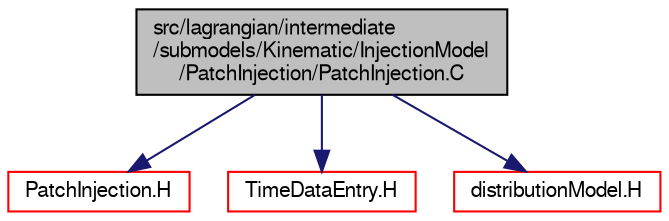 digraph "src/lagrangian/intermediate/submodels/Kinematic/InjectionModel/PatchInjection/PatchInjection.C"
{
  bgcolor="transparent";
  edge [fontname="FreeSans",fontsize="10",labelfontname="FreeSans",labelfontsize="10"];
  node [fontname="FreeSans",fontsize="10",shape=record];
  Node0 [label="src/lagrangian/intermediate\l/submodels/Kinematic/InjectionModel\l/PatchInjection/PatchInjection.C",height=0.2,width=0.4,color="black", fillcolor="grey75", style="filled", fontcolor="black"];
  Node0 -> Node1 [color="midnightblue",fontsize="10",style="solid",fontname="FreeSans"];
  Node1 [label="PatchInjection.H",height=0.2,width=0.4,color="red",URL="$a05798.html"];
  Node0 -> Node97 [color="midnightblue",fontsize="10",style="solid",fontname="FreeSans"];
  Node97 [label="TimeDataEntry.H",height=0.2,width=0.4,color="red",URL="$a12311.html"];
  Node0 -> Node213 [color="midnightblue",fontsize="10",style="solid",fontname="FreeSans"];
  Node213 [label="distributionModel.H",height=0.2,width=0.4,color="red",URL="$a04967.html"];
}
